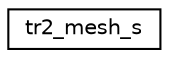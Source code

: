 digraph "Graphical Class Hierarchy"
{
 // INTERACTIVE_SVG=YES
  edge [fontname="Helvetica",fontsize="10",labelfontname="Helvetica",labelfontsize="10"];
  node [fontname="Helvetica",fontsize="10",shape=record];
  rankdir="LR";
  Node1 [label="tr2_mesh_s",height=0.2,width=0.4,color="black", fillcolor="white", style="filled",URL="$_tomb_raider_8h.html#structtr2__mesh__s"];
}
